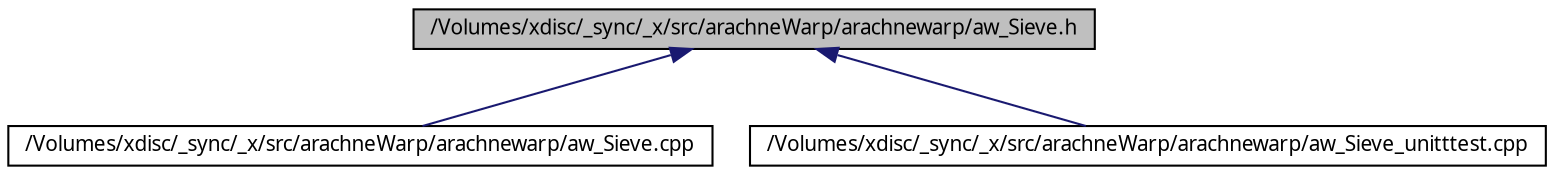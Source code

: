 digraph G
{
  edge [fontname="FreeSans.ttf",fontsize="10",labelfontname="FreeSans.ttf",labelfontsize="10"];
  node [fontname="FreeSans.ttf",fontsize="10",shape=record];
  Node1 [label="/Volumes/xdisc/_sync/_x/src/arachneWarp/arachnewarp/aw_Sieve.h",height=0.2,width=0.4,color="black", fillcolor="grey75", style="filled" fontcolor="black"];
  Node1 -> Node2 [dir=back,color="midnightblue",fontsize="10",style="solid",fontname="FreeSans.ttf"];
  Node2 [label="/Volumes/xdisc/_sync/_x/src/arachneWarp/arachnewarp/aw_Sieve.cpp",height=0.2,width=0.4,color="black", fillcolor="white", style="filled",URL="$aw___sieve_8cpp.html",tooltip="The Xenakis Sieve."];
  Node1 -> Node3 [dir=back,color="midnightblue",fontsize="10",style="solid",fontname="FreeSans.ttf"];
  Node3 [label="/Volumes/xdisc/_sync/_x/src/arachneWarp/arachnewarp/aw_Sieve_unitttest.cpp",height=0.2,width=0.4,color="black", fillcolor="white", style="filled",URL="$aw___sieve__unitttest_8cpp.html"];
}
